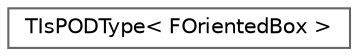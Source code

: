 digraph "Graphical Class Hierarchy"
{
 // INTERACTIVE_SVG=YES
 // LATEX_PDF_SIZE
  bgcolor="transparent";
  edge [fontname=Helvetica,fontsize=10,labelfontname=Helvetica,labelfontsize=10];
  node [fontname=Helvetica,fontsize=10,shape=box,height=0.2,width=0.4];
  rankdir="LR";
  Node0 [id="Node000000",label="TIsPODType\< FOrientedBox \>",height=0.2,width=0.4,color="grey40", fillcolor="white", style="filled",URL="$db/dd2/structTIsPODType_3_01FOrientedBox_01_4.html",tooltip=" "];
}
